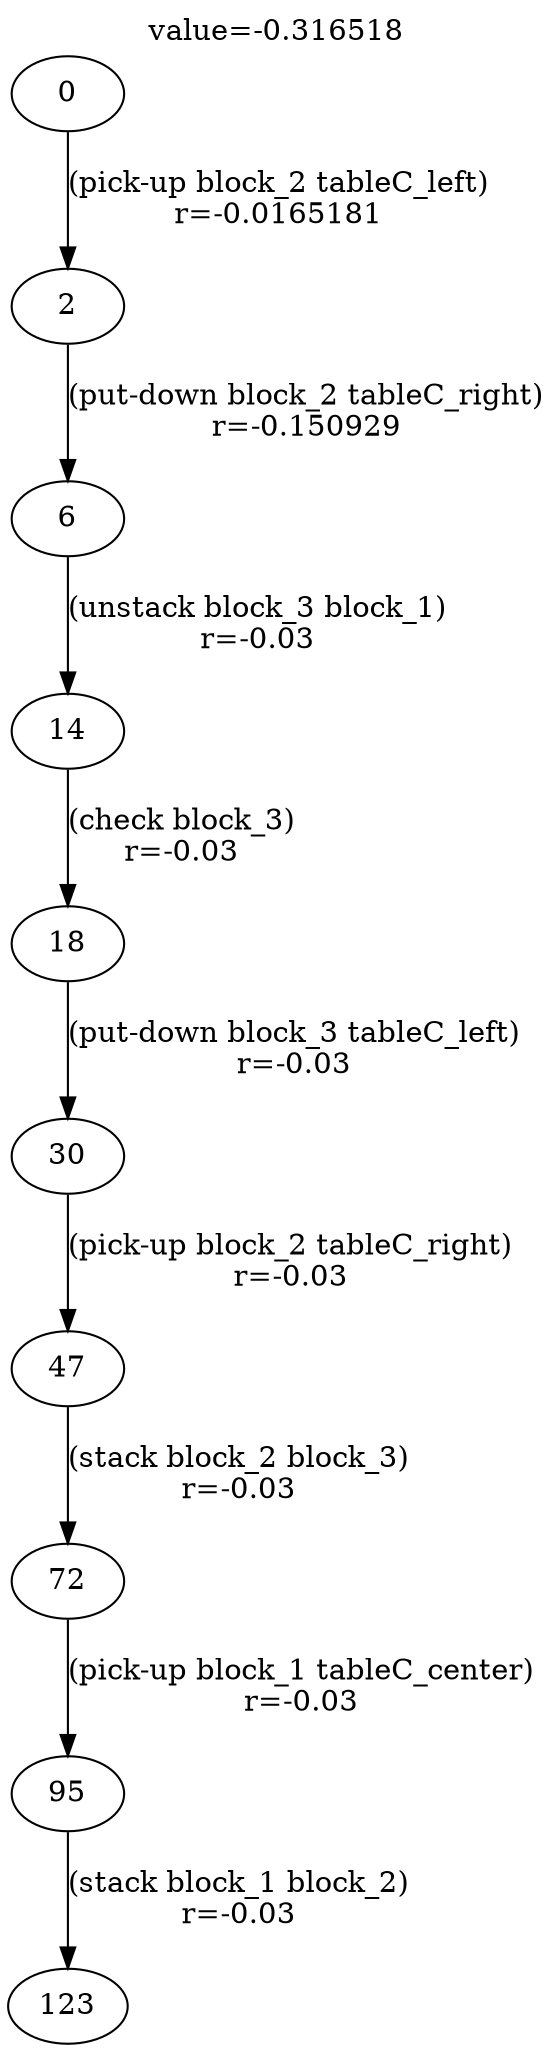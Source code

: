 digraph g{
label="value=-0.316518"
labelloc=top
0->2 [ label="(pick-up block_2 tableC_left)
r=-0.0165181" ];
2->6 [ label="(put-down block_2 tableC_right)
r=-0.150929" ];
6->14 [ label="(unstack block_3 block_1)
r=-0.03" ];
14->18 [ label="(check block_3)
r=-0.03" ];
18->30 [ label="(put-down block_3 tableC_left)
r=-0.03" ];
30->47 [ label="(pick-up block_2 tableC_right)
r=-0.03" ];
47->72 [ label="(stack block_2 block_3)
r=-0.03" ];
72->95 [ label="(pick-up block_1 tableC_center)
r=-0.03" ];
95->123 [ label="(stack block_1 block_2)
r=-0.03" ];
}
